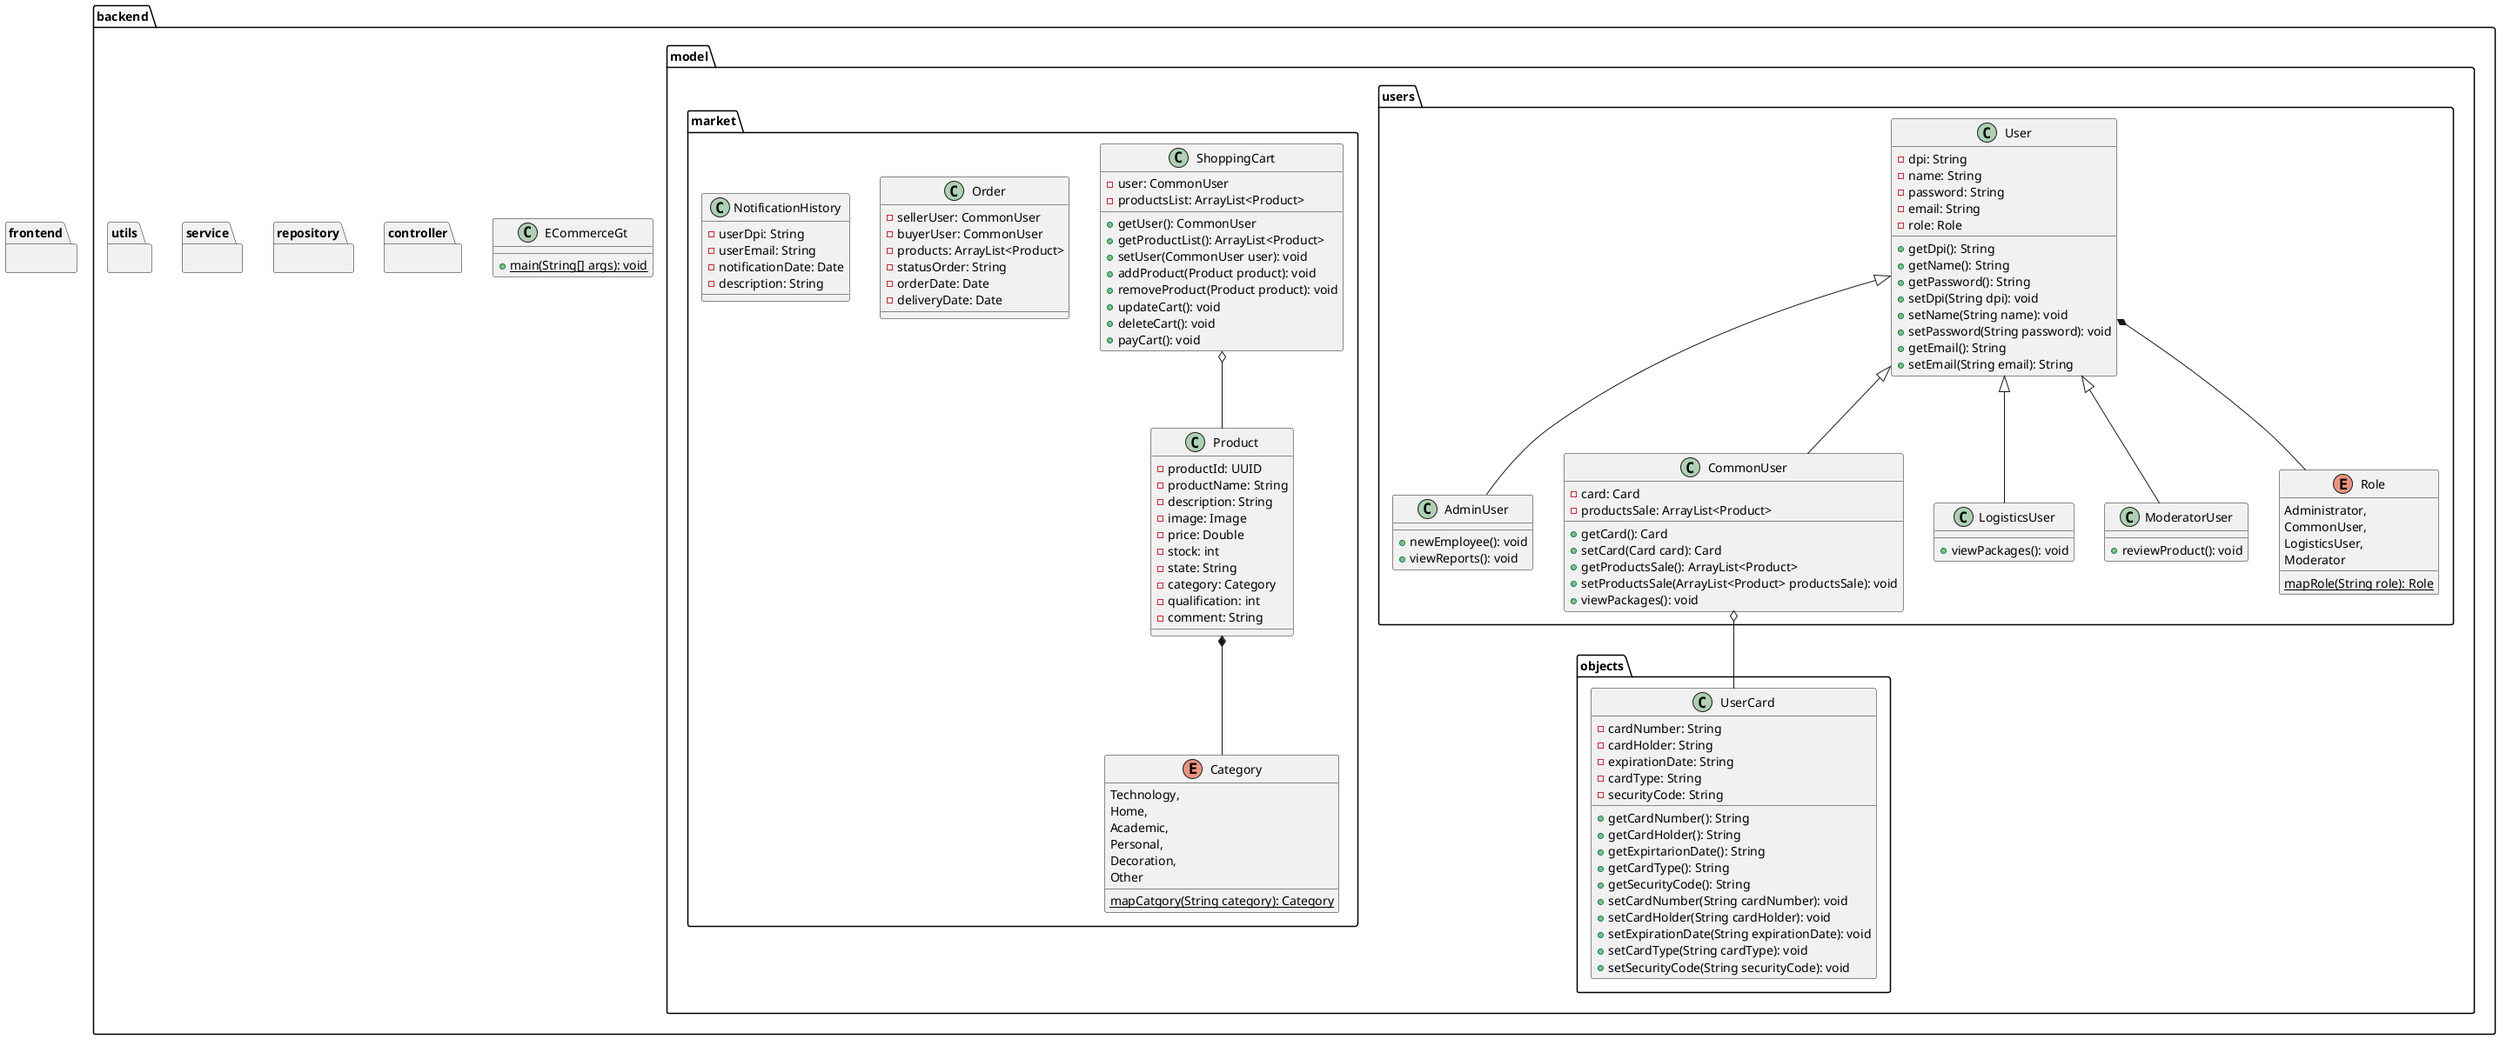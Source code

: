 @startuml eCommerce GT
package backend {
    package controller {

    }

    package model {
        package users {
            class AdminUser {
                + newEmployee(): void
                + viewReports(): void
            }

            class CommonUser {
                - card: Card
                - productsSale: ArrayList<Product>
                + getCard(): Card
                + setCard(Card card): Card
                + getProductsSale(): ArrayList<Product>
                + setProductsSale(ArrayList<Product> productsSale): void
                + viewPackages(): void
            }

            class LogisticsUser {
                + viewPackages(): void
            }

            class ModeratorUser {
                + reviewProduct(): void
            }

            enum Role {
                Administrator,
                CommonUser,
                LogisticsUser,
                Moderator
                {static} mapRole(String role): Role
            }

            class User {
                - dpi: String
                - name: String
                - password: String
                - email: String
                - role: Role
                + getDpi(): String
                + getName(): String
                + getPassword(): String
                + setDpi(String dpi): void
                + setName(String name): void
                + setPassword(String password): void
                + getEmail(): String
                + setEmail(String email): String
            }
        }

        package market {
            class Product {
                - productId: UUID
                - productName: String
                - description: String
                - image: Image
                - price: Double
                - stock: int
                - state: String
                - category: Category
                - qualification: int
                - comment: String
            }

            enum Category {
                Technology,
                Home,
                Academic,
                Personal,
                Decoration,
                Other
                {static} mapCatgory(String category): Category
            }

            class ShoppingCart {
                - user: CommonUser
                - productsList: ArrayList<Product>
                + getUser(): CommonUser
                + getProductList(): ArrayList<Product>
                + setUser(CommonUser user): void
                + addProduct(Product product): void
                + removeProduct(Product product): void
                + updateCart(): void
                + deleteCart(): void
                + payCart(): void
            }

            class Order {
                - sellerUser: CommonUser
                - buyerUser: CommonUser
                - products: ArrayList<Product>
                - statusOrder: String
                - orderDate: Date
                - deliveryDate: Date
            }

            class NotificationHistory {
                - userDpi: String
                - userEmail: String
                - notificationDate: Date
                - description: String
            }

            Product *-- Category
            ShoppingCart o-- Product
        }

        package objects {
            class UserCard {
                - cardNumber: String
                - cardHolder: String
                - expirationDate: String
                - cardType: String
                - securityCode: String
                + getCardNumber(): String
                + getCardHolder(): String
                + getExpirtarionDate(): String
                + getCardType(): String
                + getSecurityCode(): String
                + setCardNumber(String cardNumber): void
                + setCardHolder(String cardHolder): void
                + setExpirationDate(String expirationDate): void
                + setCardType(String cardType): void
                + setSecurityCode(String securityCode): void
            }
        }
    }

    package repository {

    }

    package service {

    }

    package utils {

    }

    class ECommerceGt {
        + {static} main(String[] args): void
    }
}

User <|-- CommonUser
User <|-- ModeratorUser
User <|-- LogisticsUser
User <|-- AdminUser
User *-- Role
CommonUser o-- UserCard

package frontend {

}
@enduml
